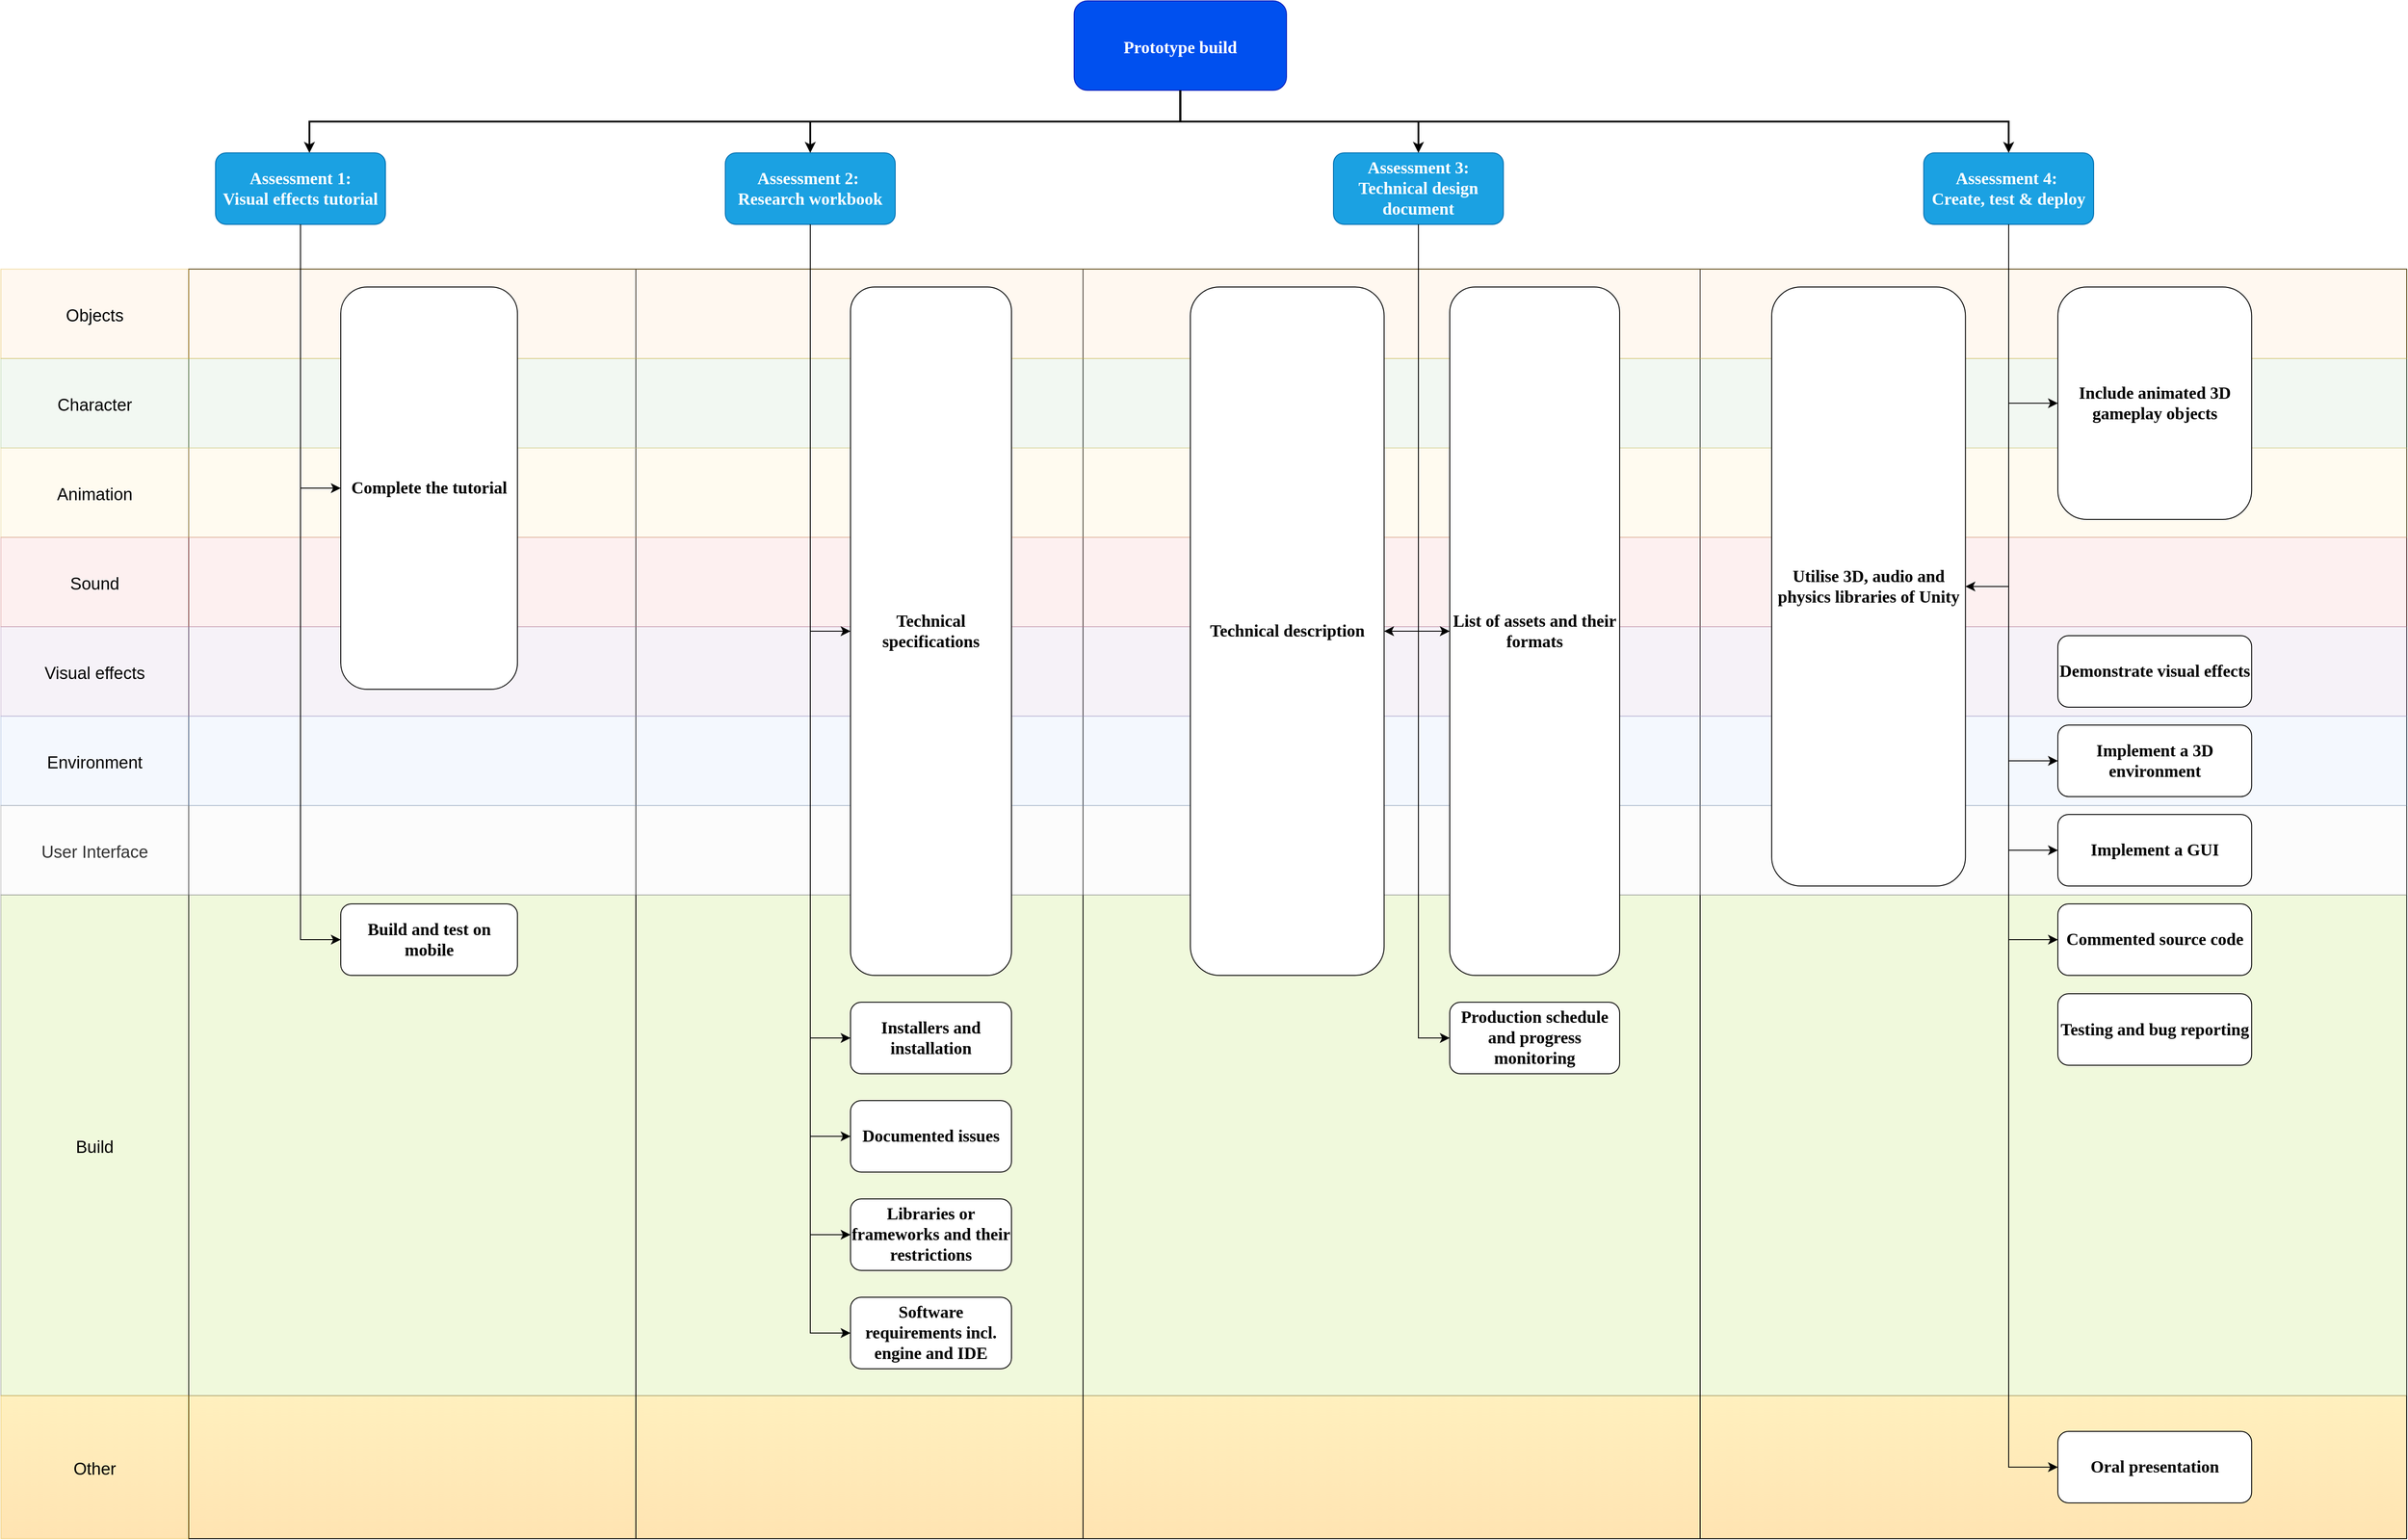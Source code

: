 <mxfile version="21.7.5" type="device">
  <diagram name="Page-1" id="2c0d36ab-eaac-3732-788b-9136903baeff">
    <mxGraphModel dx="5413.5" dy="1993" grid="1" gridSize="10" guides="1" tooltips="1" connect="1" arrows="1" fold="1" page="1" pageScale="1.5" pageWidth="1169" pageHeight="827" background="none" math="0" shadow="0">
      <root>
        <mxCell id="0" />
        <mxCell id="1" parent="0" />
        <mxCell id="a1PtxgZvtLgDx27lb-P5-233" value="" style="fillColor=#ffcd28;strokeColor=#d79b00;opacity=30;fontSize=19;gradientColor=#ffa500;" parent="1" vertex="1">
          <mxGeometry x="-20" y="1690" width="2480" height="160" as="geometry" />
        </mxCell>
        <mxCell id="a1PtxgZvtLgDx27lb-P5-223" value="" style="rounded=0;whiteSpace=wrap;html=1;fillColor=none;" parent="1" vertex="1">
          <mxGeometry x="1670" y="430" width="790" height="1420" as="geometry" />
        </mxCell>
        <mxCell id="a1PtxgZvtLgDx27lb-P5-192" value="" style="fillColor=#cdeb8b;strokeColor=#36393d;opacity=30;" parent="1" vertex="1">
          <mxGeometry x="-20" y="1130" width="2480" height="560" as="geometry" />
        </mxCell>
        <mxCell id="a1PtxgZvtLgDx27lb-P5-190" value="" style="group" parent="1" vertex="1" connectable="0">
          <mxGeometry x="-20" y="430" width="2480" height="1420" as="geometry" />
        </mxCell>
        <mxCell id="a1PtxgZvtLgDx27lb-P5-222" value="" style="rounded=0;whiteSpace=wrap;html=1;fillColor=none;" parent="a1PtxgZvtLgDx27lb-P5-190" vertex="1">
          <mxGeometry x="1000" width="690" height="1420" as="geometry" />
        </mxCell>
        <mxCell id="a1PtxgZvtLgDx27lb-P5-221" value="" style="rounded=0;whiteSpace=wrap;html=1;fillColor=none;" parent="a1PtxgZvtLgDx27lb-P5-190" vertex="1">
          <mxGeometry x="500" width="500" height="1420" as="geometry" />
        </mxCell>
        <mxCell id="a1PtxgZvtLgDx27lb-P5-220" value="" style="rounded=0;whiteSpace=wrap;html=1;fillColor=none;" parent="a1PtxgZvtLgDx27lb-P5-190" vertex="1">
          <mxGeometry width="500" height="1420" as="geometry" />
        </mxCell>
        <mxCell id="a1PtxgZvtLgDx27lb-P5-167" value="" style="fillColor=#f5f5f5;strokeColor=#666666;opacity=30;fontColor=#333333;" parent="a1PtxgZvtLgDx27lb-P5-190" vertex="1">
          <mxGeometry y="600" width="2480" height="100.0" as="geometry" />
        </mxCell>
        <mxCell id="a1PtxgZvtLgDx27lb-P5-168" value="" style="fillColor=#dae8fc;strokeColor=#6c8ebf;opacity=30;" parent="a1PtxgZvtLgDx27lb-P5-190" vertex="1">
          <mxGeometry y="500" width="2480" height="100.0" as="geometry" />
        </mxCell>
        <mxCell id="a1PtxgZvtLgDx27lb-P5-169" value="" style="fillColor=#d5e8d4;strokeColor=#82b366;opacity=30;" parent="a1PtxgZvtLgDx27lb-P5-190" vertex="1">
          <mxGeometry y="100" width="2480" height="100.0" as="geometry" />
        </mxCell>
        <mxCell id="a1PtxgZvtLgDx27lb-P5-170" value="" style="fillColor=#ffe6cc;strokeColor=#d79b00;opacity=30;" parent="a1PtxgZvtLgDx27lb-P5-190" vertex="1">
          <mxGeometry width="2480" height="100.0" as="geometry" />
        </mxCell>
        <mxCell id="a1PtxgZvtLgDx27lb-P5-171" value="" style="fillColor=#fff2cc;strokeColor=#d6b656;opacity=30;" parent="a1PtxgZvtLgDx27lb-P5-190" vertex="1">
          <mxGeometry y="200" width="2480" height="100.0" as="geometry" />
        </mxCell>
        <mxCell id="a1PtxgZvtLgDx27lb-P5-172" value="" style="fillColor=#f8cecc;strokeColor=#b85450;opacity=30;" parent="a1PtxgZvtLgDx27lb-P5-190" vertex="1">
          <mxGeometry y="300" width="2480" height="100.0" as="geometry" />
        </mxCell>
        <mxCell id="a1PtxgZvtLgDx27lb-P5-173" value="" style="fillColor=#e1d5e7;strokeColor=#9673a6;opacity=30;" parent="a1PtxgZvtLgDx27lb-P5-190" vertex="1">
          <mxGeometry y="400" width="2480" height="100.0" as="geometry" />
        </mxCell>
        <mxCell id="a1PtxgZvtLgDx27lb-P5-177" value="Complete the tutorial" style="rounded=1;fontStyle=1;fontFamily=Tahoma;fontSize=19;whiteSpace=wrap;" parent="a1PtxgZvtLgDx27lb-P5-190" vertex="1">
          <mxGeometry x="170" y="20" width="197.6" height="450" as="geometry" />
        </mxCell>
        <mxCell id="a1PtxgZvtLgDx27lb-P5-178" value="Build and test on mobile" style="rounded=1;fontStyle=1;fontFamily=Tahoma;fontSize=19;whiteSpace=wrap;" parent="a1PtxgZvtLgDx27lb-P5-190" vertex="1">
          <mxGeometry x="170" y="710" width="197.6" height="80" as="geometry" />
        </mxCell>
        <mxCell id="a1PtxgZvtLgDx27lb-P5-179" value="Technical specifications" style="rounded=1;fontStyle=1;fontFamily=Tahoma;fontSize=19;whiteSpace=wrap;" parent="a1PtxgZvtLgDx27lb-P5-190" vertex="1">
          <mxGeometry x="740" y="20" width="180" height="770" as="geometry" />
        </mxCell>
        <mxCell id="a1PtxgZvtLgDx27lb-P5-175" value="List of assets and their formats" style="rounded=1;fontStyle=1;fontFamily=Tahoma;fontSize=19;whiteSpace=wrap;" parent="a1PtxgZvtLgDx27lb-P5-190" vertex="1">
          <mxGeometry x="1410" y="20" width="190" height="770" as="geometry" />
        </mxCell>
        <mxCell id="a1PtxgZvtLgDx27lb-P5-209" value="Implement a 3D environment" style="rounded=1;fontStyle=1;fontFamily=Tahoma;fontSize=19;whiteSpace=wrap;" parent="a1PtxgZvtLgDx27lb-P5-190" vertex="1">
          <mxGeometry x="2089.996" y="510" width="216.659" height="80" as="geometry" />
        </mxCell>
        <mxCell id="a1PtxgZvtLgDx27lb-P5-212" value="Demonstrate visual effects" style="rounded=1;fontStyle=1;fontFamily=Tahoma;fontSize=19;whiteSpace=wrap;" parent="a1PtxgZvtLgDx27lb-P5-190" vertex="1">
          <mxGeometry x="2089.996" y="410" width="216.659" height="80" as="geometry" />
        </mxCell>
        <mxCell id="a1PtxgZvtLgDx27lb-P5-215" value="Commented source code" style="rounded=1;fontStyle=1;fontFamily=Tahoma;fontSize=19;whiteSpace=wrap;" parent="a1PtxgZvtLgDx27lb-P5-190" vertex="1">
          <mxGeometry x="2089.996" y="710" width="216.659" height="80" as="geometry" />
        </mxCell>
        <mxCell id="a1PtxgZvtLgDx27lb-P5-216" value="Utilise 3D, audio and physics libraries of Unity" style="rounded=1;fontStyle=1;fontFamily=Tahoma;fontSize=19;whiteSpace=wrap;" parent="a1PtxgZvtLgDx27lb-P5-190" vertex="1">
          <mxGeometry x="1770" y="20" width="216.66" height="670" as="geometry" />
        </mxCell>
        <mxCell id="a1PtxgZvtLgDx27lb-P5-174" value="Technical description" style="rounded=1;fontStyle=1;fontFamily=Tahoma;fontSize=19;whiteSpace=wrap;" parent="a1PtxgZvtLgDx27lb-P5-190" vertex="1">
          <mxGeometry x="1120" y="20" width="216.66" height="770" as="geometry" />
        </mxCell>
        <mxCell id="a1PtxgZvtLgDx27lb-P5-225" value="Include animated 3D gameplay objects" style="rounded=1;fontStyle=1;fontFamily=Tahoma;fontSize=19;whiteSpace=wrap;" parent="a1PtxgZvtLgDx27lb-P5-190" vertex="1">
          <mxGeometry x="2090" y="20" width="216.66" height="260" as="geometry" />
        </mxCell>
        <mxCell id="a1PtxgZvtLgDx27lb-P5-227" value="Implement a GUI" style="rounded=1;fontStyle=1;fontFamily=Tahoma;fontSize=19;whiteSpace=wrap;" parent="a1PtxgZvtLgDx27lb-P5-190" vertex="1">
          <mxGeometry x="2089.996" y="610" width="216.659" height="80" as="geometry" />
        </mxCell>
        <mxCell id="a1PtxgZvtLgDx27lb-P5-230" value="Testing and bug reporting" style="rounded=1;fontStyle=1;fontFamily=Tahoma;fontSize=19;whiteSpace=wrap;" parent="a1PtxgZvtLgDx27lb-P5-190" vertex="1">
          <mxGeometry x="2089.996" y="810.5" width="216.659" height="80" as="geometry" />
        </mxCell>
        <mxCell id="2" value="Prototype build" style="rounded=1;fillColor=#0050ef;strokeColor=#001DBC;fontStyle=1;fontFamily=Tahoma;fontSize=19;fontColor=#ffffff;" parent="1" vertex="1">
          <mxGeometry x="970" y="130" width="237.5" height="100" as="geometry" />
        </mxCell>
        <mxCell id="4" value="Assessment 4: &#xa;Create, test &amp; deploy" style="rounded=1;fillColor=#1ba1e2;strokeColor=#006EAF;fontColor=#ffffff;fontStyle=1;fontFamily=Tahoma;fontSize=19;whiteSpace=wrap;" parent="1" vertex="1">
          <mxGeometry x="1920.0" y="300" width="190" height="80" as="geometry" />
        </mxCell>
        <mxCell id="9" value="" style="edgeStyle=elbowEdgeStyle;elbow=vertical;strokeWidth=2;rounded=0" parent="1" source="2" target="4" edge="1">
          <mxGeometry x="337" y="215.5" width="100" height="100" as="geometry">
            <mxPoint x="337" y="280" as="sourcePoint" />
            <mxPoint x="437" y="180" as="targetPoint" />
          </mxGeometry>
        </mxCell>
        <mxCell id="12" value="Assessment 2: &#xa;Research workbook" style="rounded=1;fillColor=#1ba1e2;strokeColor=#006EAF;fontColor=#ffffff;fontStyle=1;fontFamily=Tahoma;fontSize=19;whiteSpace=wrap;" parent="1" vertex="1">
          <mxGeometry x="580.0" y="300" width="190" height="80" as="geometry" />
        </mxCell>
        <mxCell id="59" value="" style="edgeStyle=elbowEdgeStyle;elbow=vertical;strokeWidth=2;rounded=0" parent="1" source="2" target="12" edge="1">
          <mxGeometry x="347" y="225.5" width="100" height="100" as="geometry">
            <mxPoint x="862.0" y="240" as="sourcePoint" />
            <mxPoint x="1467.0" y="310" as="targetPoint" />
          </mxGeometry>
        </mxCell>
        <mxCell id="61" value="" style="edgeStyle=elbowEdgeStyle;elbow=vertical;strokeWidth=2;rounded=0" parent="1" source="2" edge="1">
          <mxGeometry x="-23" y="135.5" width="100" height="100" as="geometry">
            <mxPoint x="-23" y="200" as="sourcePoint" />
            <mxPoint x="115" y="300.0" as="targetPoint" />
          </mxGeometry>
        </mxCell>
        <mxCell id="a1PtxgZvtLgDx27lb-P5-127" value="Assessment 3:&#xa;Technical design document" style="rounded=1;fillColor=#1ba1e2;strokeColor=#006EAF;fontColor=#ffffff;fontStyle=1;fontFamily=Tahoma;fontSize=19;whiteSpace=wrap;" parent="1" vertex="1">
          <mxGeometry x="1260" y="300" width="190" height="80" as="geometry" />
        </mxCell>
        <mxCell id="a1PtxgZvtLgDx27lb-P5-158" value="" style="edgeStyle=elbowEdgeStyle;elbow=vertical;strokeWidth=2;rounded=0;exitX=0.5;exitY=1;exitDx=0;exitDy=0;entryX=0.5;entryY=0;entryDx=0;entryDy=0;" parent="1" source="2" target="a1PtxgZvtLgDx27lb-P5-127" edge="1">
          <mxGeometry x="347" y="225.5" width="100" height="100" as="geometry">
            <mxPoint x="862" y="240.5" as="sourcePoint" />
            <mxPoint x="667" y="310.5" as="targetPoint" />
          </mxGeometry>
        </mxCell>
        <mxCell id="a1PtxgZvtLgDx27lb-P5-160" value="Environment" style="fillColor=#dae8fc;strokeColor=#6c8ebf;opacity=30;fontSize=19;" parent="1" vertex="1">
          <mxGeometry x="-230" y="930" width="210" height="100.0" as="geometry" />
        </mxCell>
        <mxCell id="a1PtxgZvtLgDx27lb-P5-161" value="Character" style="fillColor=#d5e8d4;strokeColor=#82b366;opacity=30;fontSize=19;" parent="1" vertex="1">
          <mxGeometry x="-230" y="530" width="210" height="100.0" as="geometry" />
        </mxCell>
        <mxCell id="a1PtxgZvtLgDx27lb-P5-162" value="Objects" style="fillColor=#ffe6cc;strokeColor=#d79b00;opacity=30;fontSize=19;" parent="1" vertex="1">
          <mxGeometry x="-230" y="430" width="210" height="100.0" as="geometry" />
        </mxCell>
        <mxCell id="a1PtxgZvtLgDx27lb-P5-163" value="Animation" style="fillColor=#fff2cc;strokeColor=#d6b656;opacity=30;fontSize=19;" parent="1" vertex="1">
          <mxGeometry x="-230" y="630" width="210" height="100.0" as="geometry" />
        </mxCell>
        <mxCell id="a1PtxgZvtLgDx27lb-P5-164" value="Sound" style="fillColor=#f8cecc;strokeColor=#b85450;opacity=30;fontSize=19;" parent="1" vertex="1">
          <mxGeometry x="-230" y="730" width="210" height="100.0" as="geometry" />
        </mxCell>
        <mxCell id="a1PtxgZvtLgDx27lb-P5-165" value="Visual effects" style="fillColor=#e1d5e7;strokeColor=#9673a6;opacity=30;fontSize=19;" parent="1" vertex="1">
          <mxGeometry x="-230" y="830" width="210" height="100.0" as="geometry" />
        </mxCell>
        <mxCell id="a1PtxgZvtLgDx27lb-P5-166" value="User Interface" style="fillColor=#f5f5f5;strokeColor=#666666;opacity=30;fontColor=#333333;fontSize=19;" parent="1" vertex="1">
          <mxGeometry x="-230" y="1030" width="210" height="100.0" as="geometry" />
        </mxCell>
        <mxCell id="a1PtxgZvtLgDx27lb-P5-191" value="Build" style="fillColor=#cdeb8b;strokeColor=#36393d;opacity=30;fontSize=19;" parent="1" vertex="1">
          <mxGeometry x="-230" y="1130" width="210" height="560" as="geometry" />
        </mxCell>
        <mxCell id="a1PtxgZvtLgDx27lb-P5-196" value="Assessment 1:&#xa;Visual effects tutorial" style="rounded=1;fillColor=#1ba1e2;strokeColor=#006EAF;fontColor=#ffffff;fontStyle=1;fontFamily=Tahoma;fontSize=19;whiteSpace=wrap;" parent="1" vertex="1">
          <mxGeometry x="10" y="300" width="190" height="80" as="geometry" />
        </mxCell>
        <mxCell id="a1PtxgZvtLgDx27lb-P5-198" value="" style="edgeStyle=segmentEdgeStyle;endArrow=classic;html=1;curved=0;rounded=0;endSize=8;startSize=8;entryX=0;entryY=0.5;entryDx=0;entryDy=0;exitX=0.5;exitY=1;exitDx=0;exitDy=0;" parent="1" source="a1PtxgZvtLgDx27lb-P5-196" target="a1PtxgZvtLgDx27lb-P5-178" edge="1">
          <mxGeometry width="50" height="50" relative="1" as="geometry">
            <mxPoint x="230" y="1330" as="sourcePoint" />
            <mxPoint x="280" y="1280" as="targetPoint" />
            <Array as="points">
              <mxPoint x="105" y="1180" />
            </Array>
          </mxGeometry>
        </mxCell>
        <mxCell id="a1PtxgZvtLgDx27lb-P5-199" value="" style="edgeStyle=segmentEdgeStyle;endArrow=classic;html=1;curved=0;rounded=0;endSize=8;startSize=8;entryX=0;entryY=0.5;entryDx=0;entryDy=0;exitX=0.5;exitY=1;exitDx=0;exitDy=0;" parent="1" source="a1PtxgZvtLgDx27lb-P5-196" target="a1PtxgZvtLgDx27lb-P5-177" edge="1">
          <mxGeometry width="50" height="50" relative="1" as="geometry">
            <mxPoint x="115" y="426" as="sourcePoint" />
            <mxPoint x="163" y="1190" as="targetPoint" />
            <Array as="points">
              <mxPoint x="105" y="675" />
            </Array>
          </mxGeometry>
        </mxCell>
        <mxCell id="a1PtxgZvtLgDx27lb-P5-200" value="" style="edgeStyle=segmentEdgeStyle;endArrow=classic;html=1;curved=0;rounded=0;endSize=8;startSize=8;entryX=0;entryY=0.5;entryDx=0;entryDy=0;exitX=0.5;exitY=1;exitDx=0;exitDy=0;" parent="1" source="12" target="a1PtxgZvtLgDx27lb-P5-179" edge="1">
          <mxGeometry width="50" height="50" relative="1" as="geometry">
            <mxPoint x="500.07" y="426" as="sourcePoint" />
            <mxPoint x="548.07" y="685" as="targetPoint" />
            <Array as="points">
              <mxPoint x="675" y="835" />
            </Array>
          </mxGeometry>
        </mxCell>
        <mxCell id="a1PtxgZvtLgDx27lb-P5-182" value="Installers and installation" style="rounded=1;fontStyle=1;fontFamily=Tahoma;fontSize=19;whiteSpace=wrap;" parent="1" vertex="1">
          <mxGeometry x="720" y="1250" width="180" height="80" as="geometry" />
        </mxCell>
        <mxCell id="a1PtxgZvtLgDx27lb-P5-184" value="Documented issues" style="rounded=1;fontStyle=1;fontFamily=Tahoma;fontSize=19;whiteSpace=wrap;" parent="1" vertex="1">
          <mxGeometry x="720" y="1360" width="180" height="80" as="geometry" />
        </mxCell>
        <mxCell id="a1PtxgZvtLgDx27lb-P5-183" value="Libraries or frameworks and their restrictions" style="rounded=1;fontStyle=1;fontFamily=Tahoma;fontSize=19;whiteSpace=wrap;" parent="1" vertex="1">
          <mxGeometry x="720" y="1470" width="180" height="80" as="geometry" />
        </mxCell>
        <mxCell id="a1PtxgZvtLgDx27lb-P5-180" value="Software requirements incl. engine and IDE" style="rounded=1;fontStyle=1;fontFamily=Tahoma;fontSize=19;whiteSpace=wrap;" parent="1" vertex="1">
          <mxGeometry x="720" y="1580" width="180" height="80" as="geometry" />
        </mxCell>
        <mxCell id="a1PtxgZvtLgDx27lb-P5-201" value="" style="edgeStyle=segmentEdgeStyle;endArrow=classic;html=1;curved=0;rounded=0;endSize=8;startSize=8;exitX=0.5;exitY=1;exitDx=0;exitDy=0;entryX=0;entryY=0.5;entryDx=0;entryDy=0;" parent="1" source="12" target="a1PtxgZvtLgDx27lb-P5-182" edge="1">
          <mxGeometry width="50" height="50" relative="1" as="geometry">
            <mxPoint x="840" y="810" as="sourcePoint" />
            <mxPoint x="890" y="760" as="targetPoint" />
            <Array as="points">
              <mxPoint x="675" y="1290" />
            </Array>
          </mxGeometry>
        </mxCell>
        <mxCell id="a1PtxgZvtLgDx27lb-P5-202" value="" style="edgeStyle=segmentEdgeStyle;endArrow=classic;html=1;curved=0;rounded=0;endSize=8;startSize=8;exitX=0.5;exitY=1;exitDx=0;exitDy=0;entryX=0;entryY=0.5;entryDx=0;entryDy=0;" parent="1" source="12" target="a1PtxgZvtLgDx27lb-P5-184" edge="1">
          <mxGeometry width="50" height="50" relative="1" as="geometry">
            <mxPoint x="685" y="340" as="sourcePoint" />
            <mxPoint x="630" y="1190" as="targetPoint" />
            <Array as="points">
              <mxPoint x="675" y="1400" />
            </Array>
          </mxGeometry>
        </mxCell>
        <mxCell id="a1PtxgZvtLgDx27lb-P5-203" value="" style="edgeStyle=segmentEdgeStyle;endArrow=classic;html=1;curved=0;rounded=0;endSize=8;startSize=8;exitX=0.5;exitY=1;exitDx=0;exitDy=0;entryX=0;entryY=0.5;entryDx=0;entryDy=0;" parent="1" source="12" target="a1PtxgZvtLgDx27lb-P5-183" edge="1">
          <mxGeometry width="50" height="50" relative="1" as="geometry">
            <mxPoint x="695" y="350" as="sourcePoint" />
            <mxPoint x="630" y="1300" as="targetPoint" />
            <Array as="points">
              <mxPoint x="675" y="1510" />
            </Array>
          </mxGeometry>
        </mxCell>
        <mxCell id="a1PtxgZvtLgDx27lb-P5-204" value="" style="edgeStyle=segmentEdgeStyle;endArrow=classic;html=1;curved=0;rounded=0;endSize=8;startSize=8;exitX=0.5;exitY=1;exitDx=0;exitDy=0;entryX=0;entryY=0.5;entryDx=0;entryDy=0;" parent="1" source="12" target="a1PtxgZvtLgDx27lb-P5-180" edge="1">
          <mxGeometry width="50" height="50" relative="1" as="geometry">
            <mxPoint x="705" y="360" as="sourcePoint" />
            <mxPoint x="630" y="1410" as="targetPoint" />
            <Array as="points">
              <mxPoint x="675" y="1620" />
            </Array>
          </mxGeometry>
        </mxCell>
        <mxCell id="a1PtxgZvtLgDx27lb-P5-176" value="Production schedule and progress monitoring" style="rounded=1;fontStyle=1;fontFamily=Tahoma;fontSize=19;whiteSpace=wrap;" parent="1" vertex="1">
          <mxGeometry x="1390" y="1250" width="190" height="80" as="geometry" />
        </mxCell>
        <mxCell id="a1PtxgZvtLgDx27lb-P5-205" value="" style="edgeStyle=segmentEdgeStyle;endArrow=classic;html=1;curved=0;rounded=0;endSize=8;startSize=8;entryX=0;entryY=0.5;entryDx=0;entryDy=0;exitX=0.5;exitY=1;exitDx=0;exitDy=0;" parent="1" source="a1PtxgZvtLgDx27lb-P5-127" target="a1PtxgZvtLgDx27lb-P5-175" edge="1">
          <mxGeometry width="50" height="50" relative="1" as="geometry">
            <mxPoint x="1250" y="350" as="sourcePoint" />
            <mxPoint x="1305" y="850" as="targetPoint" />
            <Array as="points">
              <mxPoint x="1355" y="835" />
            </Array>
          </mxGeometry>
        </mxCell>
        <mxCell id="a1PtxgZvtLgDx27lb-P5-206" value="" style="edgeStyle=segmentEdgeStyle;endArrow=classic;html=1;curved=0;rounded=0;endSize=8;startSize=8;entryX=1;entryY=0.5;entryDx=0;entryDy=0;exitX=0.5;exitY=1;exitDx=0;exitDy=0;" parent="1" source="a1PtxgZvtLgDx27lb-P5-127" target="a1PtxgZvtLgDx27lb-P5-174" edge="1">
          <mxGeometry width="50" height="50" relative="1" as="geometry">
            <mxPoint x="1520" y="340" as="sourcePoint" />
            <mxPoint x="1350" y="840" as="targetPoint" />
            <Array as="points">
              <mxPoint x="1355" y="835" />
            </Array>
          </mxGeometry>
        </mxCell>
        <mxCell id="a1PtxgZvtLgDx27lb-P5-208" value="" style="edgeStyle=segmentEdgeStyle;endArrow=classic;html=1;curved=0;rounded=0;endSize=8;startSize=8;entryX=0;entryY=0.5;entryDx=0;entryDy=0;exitX=0.5;exitY=1;exitDx=0;exitDy=0;" parent="1" source="a1PtxgZvtLgDx27lb-P5-127" target="a1PtxgZvtLgDx27lb-P5-176" edge="1">
          <mxGeometry width="50" height="50" relative="1" as="geometry">
            <mxPoint x="1275" y="710" as="sourcePoint" />
            <mxPoint x="1340" y="1210" as="targetPoint" />
            <Array as="points">
              <mxPoint x="1355" y="1290" />
            </Array>
          </mxGeometry>
        </mxCell>
        <mxCell id="a1PtxgZvtLgDx27lb-P5-211" value="" style="edgeStyle=segmentEdgeStyle;endArrow=classic;html=1;curved=0;rounded=0;endSize=8;startSize=8;entryX=0;entryY=0.5;entryDx=0;entryDy=0;exitX=0.5;exitY=1;exitDx=0;exitDy=0;" parent="1" source="4" target="a1PtxgZvtLgDx27lb-P5-209" edge="1">
          <mxGeometry width="50" height="50" relative="1" as="geometry">
            <mxPoint x="1800.04" y="360" as="sourcePoint" />
            <mxPoint x="1875.04" y="1320" as="targetPoint" />
            <Array as="points">
              <mxPoint x="2015" y="980" />
            </Array>
          </mxGeometry>
        </mxCell>
        <mxCell id="a1PtxgZvtLgDx27lb-P5-218" value="" style="edgeStyle=segmentEdgeStyle;endArrow=classic;html=1;curved=0;rounded=0;endSize=8;startSize=8;entryX=1;entryY=0.5;entryDx=0;entryDy=0;exitX=0.5;exitY=1;exitDx=0;exitDy=0;" parent="1" source="4" target="a1PtxgZvtLgDx27lb-P5-216" edge="1">
          <mxGeometry width="50" height="50" relative="1" as="geometry">
            <mxPoint x="2025" y="340" as="sourcePoint" />
            <mxPoint x="2240" y="1090" as="targetPoint" />
            <Array as="points">
              <mxPoint x="2015" y="785" />
            </Array>
          </mxGeometry>
        </mxCell>
        <mxCell id="a1PtxgZvtLgDx27lb-P5-226" value="" style="edgeStyle=segmentEdgeStyle;endArrow=classic;html=1;curved=0;rounded=0;endSize=8;startSize=8;exitX=0.5;exitY=1;exitDx=0;exitDy=0;entryX=0;entryY=0.5;entryDx=0;entryDy=0;" parent="1" source="4" target="a1PtxgZvtLgDx27lb-P5-225" edge="1">
          <mxGeometry width="50" height="50" relative="1" as="geometry">
            <mxPoint x="2025" y="340" as="sourcePoint" />
            <mxPoint x="2080" y="990" as="targetPoint" />
            <Array as="points">
              <mxPoint x="2015" y="580" />
            </Array>
          </mxGeometry>
        </mxCell>
        <mxCell id="a1PtxgZvtLgDx27lb-P5-228" value="" style="edgeStyle=segmentEdgeStyle;endArrow=classic;html=1;curved=0;rounded=0;endSize=8;startSize=8;entryX=0;entryY=0.5;entryDx=0;entryDy=0;exitX=0.5;exitY=1;exitDx=0;exitDy=0;" parent="1" source="4" target="a1PtxgZvtLgDx27lb-P5-227" edge="1">
          <mxGeometry width="50" height="50" relative="1" as="geometry">
            <mxPoint x="2100" y="390" as="sourcePoint" />
            <mxPoint x="2070" y="1080" as="targetPoint" />
            <Array as="points">
              <mxPoint x="2015" y="1080" />
            </Array>
          </mxGeometry>
        </mxCell>
        <mxCell id="a1PtxgZvtLgDx27lb-P5-229" value="" style="edgeStyle=segmentEdgeStyle;endArrow=classic;html=1;curved=0;rounded=0;endSize=8;startSize=8;exitX=0.5;exitY=1;exitDx=0;exitDy=0;entryX=0;entryY=0.5;entryDx=0;entryDy=0;" parent="1" source="4" target="a1PtxgZvtLgDx27lb-P5-215" edge="1">
          <mxGeometry width="50" height="50" relative="1" as="geometry">
            <mxPoint x="2015" y="430" as="sourcePoint" />
            <mxPoint x="2070" y="1100" as="targetPoint" />
            <Array as="points">
              <mxPoint x="2015" y="1180" />
            </Array>
          </mxGeometry>
        </mxCell>
        <mxCell id="a1PtxgZvtLgDx27lb-P5-231" value="Oral presentation" style="rounded=1;fontStyle=1;fontFamily=Tahoma;fontSize=19;whiteSpace=wrap;" parent="1" vertex="1">
          <mxGeometry x="2069.996" y="1730" width="216.659" height="80" as="geometry" />
        </mxCell>
        <mxCell id="a1PtxgZvtLgDx27lb-P5-232" value="Other" style="fillColor=#ffcd28;strokeColor=#d79b00;opacity=30;fontSize=19;gradientColor=#ffa500;" parent="1" vertex="1">
          <mxGeometry x="-230" y="1690" width="210" height="160" as="geometry" />
        </mxCell>
        <mxCell id="a1PtxgZvtLgDx27lb-P5-234" value="" style="edgeStyle=segmentEdgeStyle;endArrow=classic;html=1;curved=0;rounded=0;endSize=8;startSize=8;exitX=0.5;exitY=1;exitDx=0;exitDy=0;entryX=0;entryY=0.5;entryDx=0;entryDy=0;" parent="1" source="4" target="a1PtxgZvtLgDx27lb-P5-231" edge="1">
          <mxGeometry width="50" height="50" relative="1" as="geometry">
            <mxPoint x="2015" y="920" as="sourcePoint" />
            <mxPoint x="2070" y="1770" as="targetPoint" />
            <Array as="points">
              <mxPoint x="2015" y="1770" />
            </Array>
          </mxGeometry>
        </mxCell>
      </root>
    </mxGraphModel>
  </diagram>
</mxfile>
